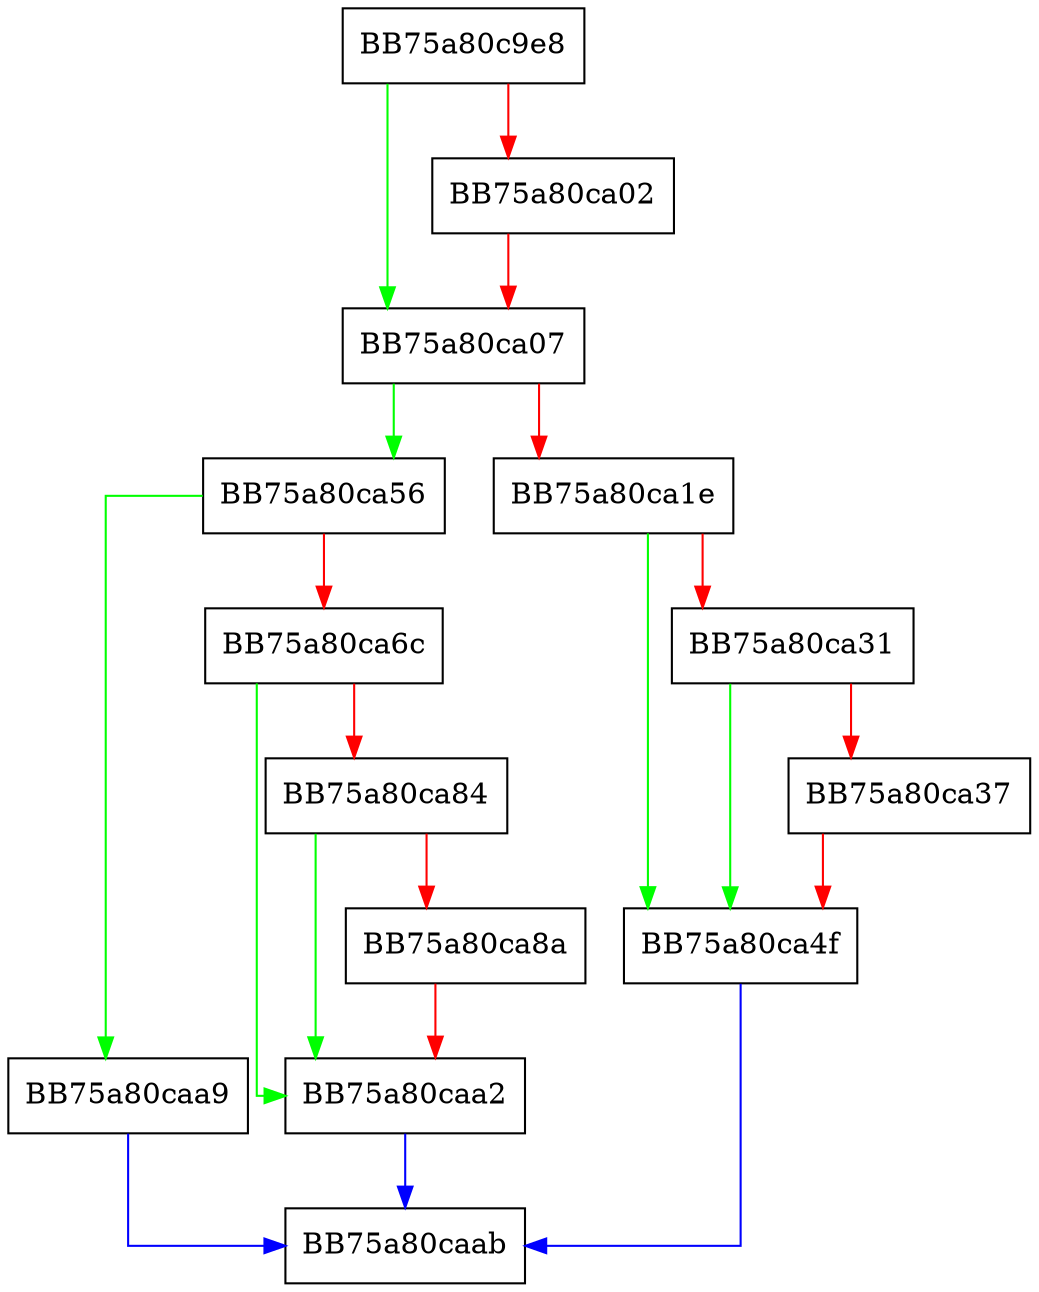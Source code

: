 digraph RemoveFile {
  node [shape="box"];
  graph [splines=ortho];
  BB75a80c9e8 -> BB75a80ca07 [color="green"];
  BB75a80c9e8 -> BB75a80ca02 [color="red"];
  BB75a80ca02 -> BB75a80ca07 [color="red"];
  BB75a80ca07 -> BB75a80ca56 [color="green"];
  BB75a80ca07 -> BB75a80ca1e [color="red"];
  BB75a80ca1e -> BB75a80ca4f [color="green"];
  BB75a80ca1e -> BB75a80ca31 [color="red"];
  BB75a80ca31 -> BB75a80ca4f [color="green"];
  BB75a80ca31 -> BB75a80ca37 [color="red"];
  BB75a80ca37 -> BB75a80ca4f [color="red"];
  BB75a80ca4f -> BB75a80caab [color="blue"];
  BB75a80ca56 -> BB75a80caa9 [color="green"];
  BB75a80ca56 -> BB75a80ca6c [color="red"];
  BB75a80ca6c -> BB75a80caa2 [color="green"];
  BB75a80ca6c -> BB75a80ca84 [color="red"];
  BB75a80ca84 -> BB75a80caa2 [color="green"];
  BB75a80ca84 -> BB75a80ca8a [color="red"];
  BB75a80ca8a -> BB75a80caa2 [color="red"];
  BB75a80caa2 -> BB75a80caab [color="blue"];
  BB75a80caa9 -> BB75a80caab [color="blue"];
}